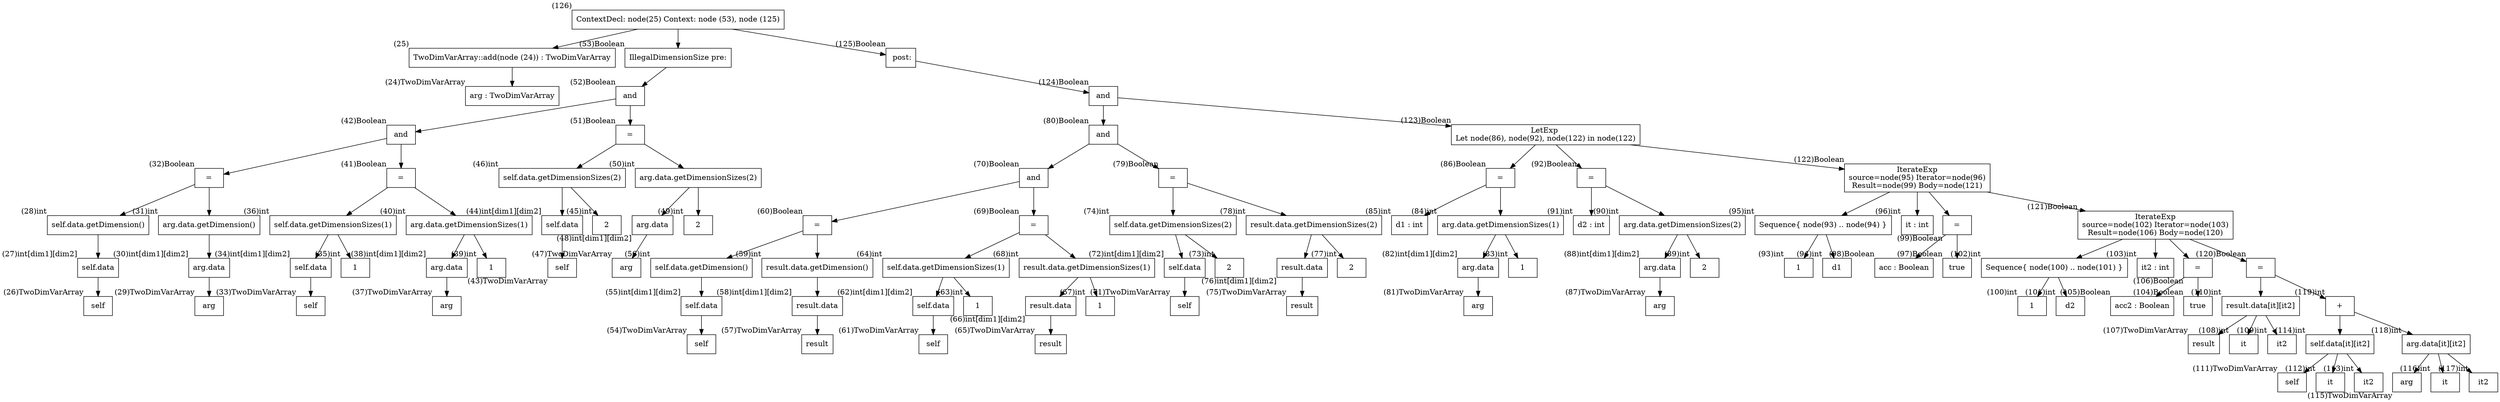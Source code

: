 digraph AST {
  node [shape=box];
  n126 [label="ContextDecl: node(25) Context: node (53), node (125)", xlabel="(126)"];
  n126 -> n25;
  n126 -> n53;
  n126 -> n125;
  n25 [label="TwoDimVarArray::add(node (24)) : TwoDimVarArray", xlabel="(25)"];
  n25 -> n24;
  n53 [label="IllegalDimensionSize pre:", xlabel="(53)Boolean"];
  n53 -> n52;
  n125 [label=" post:", xlabel="(125)Boolean"];
  n125 -> n124;
  n24 [label="arg : TwoDimVarArray", xlabel="(24)TwoDimVarArray"];
  n52 [label="and", xlabel="(52)Boolean"];
  n52 -> n42;
  n52 -> n51;
  n124 [label="and", xlabel="(124)Boolean"];
  n124 -> n80;
  n124 -> n123;
  n42 [label="and", xlabel="(42)Boolean"];
  n42 -> n32;
  n42 -> n41;
  n51 [label="=", xlabel="(51)Boolean"];
  n51 -> n46;
  n51 -> n50;
  n80 [label="and", xlabel="(80)Boolean"];
  n80 -> n70;
  n80 -> n79;
  n123 [label="LetExp 
Let node(86), node(92), node(122) in node(122)", xlabel="(123)Boolean"];
  n123 -> n86;
  n123 -> n92;
  n123 -> n122;
  n32 [label="=", xlabel="(32)Boolean"];
  n32 -> n28;
  n32 -> n31;
  n41 [label="=", xlabel="(41)Boolean"];
  n41 -> n36;
  n41 -> n40;
  n46 [label="self.data.getDimensionSizes(2)", xlabel="(46)int"];
  n46 -> n44;
  n46 -> n45;
  n50 [label="arg.data.getDimensionSizes(2)", xlabel="(50)int"];
  n50 -> n48;
  n50 -> n49;
  n70 [label="and", xlabel="(70)Boolean"];
  n70 -> n60;
  n70 -> n69;
  n79 [label="=", xlabel="(79)Boolean"];
  n79 -> n74;
  n79 -> n78;
  n86 [label="=", xlabel="(86)Boolean"];
  n86 -> n85;
  n86 -> n84;
  n92 [label="=", xlabel="(92)Boolean"];
  n92 -> n91;
  n92 -> n90;
  n122 [label="IterateExp
source=node(95) Iterator=node(96)
Result=node(99) Body=node(121)", xlabel="(122)Boolean"];
  n122 -> n95;
  n122 -> n96;
  n122 -> n99;
  n122 -> n121;
  n28 [label="self.data.getDimension()", xlabel="(28)int"];
  n28 -> n27;
  n31 [label="arg.data.getDimension()", xlabel="(31)int"];
  n31 -> n30;
  n36 [label="self.data.getDimensionSizes(1)", xlabel="(36)int"];
  n36 -> n34;
  n36 -> n35;
  n40 [label="arg.data.getDimensionSizes(1)", xlabel="(40)int"];
  n40 -> n38;
  n40 -> n39;
  n44 [label="self.data", xlabel="(44)int[dim1][dim2]"];
  n44 -> n43;
  n45 [label="2", xlabel="(45)int"];
  n48 [label="arg.data", xlabel="(48)int[dim1][dim2]"];
  n48 -> n47;
  n49 [label="2", xlabel="(49)int"];
  n60 [label="=", xlabel="(60)Boolean"];
  n60 -> n56;
  n60 -> n59;
  n69 [label="=", xlabel="(69)Boolean"];
  n69 -> n64;
  n69 -> n68;
  n74 [label="self.data.getDimensionSizes(2)", xlabel="(74)int"];
  n74 -> n72;
  n74 -> n73;
  n78 [label="result.data.getDimensionSizes(2)", xlabel="(78)int"];
  n78 -> n76;
  n78 -> n77;
  n85 [label="d1 : int", xlabel="(85)int"];
  n84 [label="arg.data.getDimensionSizes(1)", xlabel="(84)int"];
  n84 -> n82;
  n84 -> n83;
  n91 [label="d2 : int", xlabel="(91)int"];
  n90 [label="arg.data.getDimensionSizes(2)", xlabel="(90)int"];
  n90 -> n88;
  n90 -> n89;
  n95 [label="Sequence{ node(93) .. node(94) }", xlabel="(95)int"];
  n95 -> n93;
  n95 -> n94;
  n96 [label="it : int", xlabel="(96)int"];
  n99 [label="=", xlabel="(99)Boolean"];
  n99 -> n98;
  n99 -> n97;
  n121 [label="IterateExp
source=node(102) Iterator=node(103)
Result=node(106) Body=node(120)", xlabel="(121)Boolean"];
  n121 -> n102;
  n121 -> n103;
  n121 -> n106;
  n121 -> n120;
  n27 [label="self.data", xlabel="(27)int[dim1][dim2]"];
  n27 -> n26;
  n30 [label="arg.data", xlabel="(30)int[dim1][dim2]"];
  n30 -> n29;
  n34 [label="self.data", xlabel="(34)int[dim1][dim2]"];
  n34 -> n33;
  n35 [label="1", xlabel="(35)int"];
  n38 [label="arg.data", xlabel="(38)int[dim1][dim2]"];
  n38 -> n37;
  n39 [label="1", xlabel="(39)int"];
  n43 [label="self", xlabel="(43)TwoDimVarArray"];
  n47 [label="arg", xlabel="(47)TwoDimVarArray"];
  n56 [label="self.data.getDimension()", xlabel="(56)int"];
  n56 -> n55;
  n59 [label="result.data.getDimension()", xlabel="(59)int"];
  n59 -> n58;
  n64 [label="self.data.getDimensionSizes(1)", xlabel="(64)int"];
  n64 -> n62;
  n64 -> n63;
  n68 [label="result.data.getDimensionSizes(1)", xlabel="(68)int"];
  n68 -> n66;
  n68 -> n67;
  n72 [label="self.data", xlabel="(72)int[dim1][dim2]"];
  n72 -> n71;
  n73 [label="2", xlabel="(73)int"];
  n76 [label="result.data", xlabel="(76)int[dim1][dim2]"];
  n76 -> n75;
  n77 [label="2", xlabel="(77)int"];
  n82 [label="arg.data", xlabel="(82)int[dim1][dim2]"];
  n82 -> n81;
  n83 [label="1", xlabel="(83)int"];
  n88 [label="arg.data", xlabel="(88)int[dim1][dim2]"];
  n88 -> n87;
  n89 [label="2", xlabel="(89)int"];
  n93 [label="1", xlabel="(93)int"];
  n94 [label="d1", xlabel="(94)int"];
  n98 [label="acc : Boolean", xlabel="(98)Boolean"];
  n97 [label="true", xlabel="(97)Boolean"];
  n102 [label="Sequence{ node(100) .. node(101) }", xlabel="(102)int"];
  n102 -> n100;
  n102 -> n101;
  n103 [label="it2 : int", xlabel="(103)int"];
  n106 [label="=", xlabel="(106)Boolean"];
  n106 -> n105;
  n106 -> n104;
  n120 [label="=", xlabel="(120)Boolean"];
  n120 -> n110;
  n120 -> n119;
  n26 [label="self", xlabel="(26)TwoDimVarArray"];
  n29 [label="arg", xlabel="(29)TwoDimVarArray"];
  n33 [label="self", xlabel="(33)TwoDimVarArray"];
  n37 [label="arg", xlabel="(37)TwoDimVarArray"];
  n55 [label="self.data", xlabel="(55)int[dim1][dim2]"];
  n55 -> n54;
  n58 [label="result.data", xlabel="(58)int[dim1][dim2]"];
  n58 -> n57;
  n62 [label="self.data", xlabel="(62)int[dim1][dim2]"];
  n62 -> n61;
  n63 [label="1", xlabel="(63)int"];
  n66 [label="result.data", xlabel="(66)int[dim1][dim2]"];
  n66 -> n65;
  n67 [label="1", xlabel="(67)int"];
  n71 [label="self", xlabel="(71)TwoDimVarArray"];
  n75 [label="result", xlabel="(75)TwoDimVarArray"];
  n81 [label="arg", xlabel="(81)TwoDimVarArray"];
  n87 [label="arg", xlabel="(87)TwoDimVarArray"];
  n100 [label="1", xlabel="(100)int"];
  n101 [label="d2", xlabel="(101)int"];
  n105 [label="acc2 : Boolean", xlabel="(105)Boolean"];
  n104 [label="true", xlabel="(104)Boolean"];
  n110 [label="result.data[it][it2]", xlabel="(110)int"];
  n110 -> n107;
  n110 -> n108;
  n110 -> n109;
  n119 [label="+", xlabel="(119)int"];
  n119 -> n114;
  n119 -> n118;
  n54 [label="self", xlabel="(54)TwoDimVarArray"];
  n57 [label="result", xlabel="(57)TwoDimVarArray"];
  n61 [label="self", xlabel="(61)TwoDimVarArray"];
  n65 [label="result", xlabel="(65)TwoDimVarArray"];
  n107 [label="result", xlabel="(107)TwoDimVarArray"];
  n108 [label="it", xlabel="(108)int"];
  n109 [label="it2", xlabel="(109)int"];
  n114 [label="self.data[it][it2]", xlabel="(114)int"];
  n114 -> n111;
  n114 -> n112;
  n114 -> n113;
  n118 [label="arg.data[it][it2]", xlabel="(118)int"];
  n118 -> n115;
  n118 -> n116;
  n118 -> n117;
  n111 [label="self", xlabel="(111)TwoDimVarArray"];
  n112 [label="it", xlabel="(112)int"];
  n113 [label="it2", xlabel="(113)int"];
  n115 [label="arg", xlabel="(115)TwoDimVarArray"];
  n116 [label="it", xlabel="(116)int"];
  n117 [label="it2", xlabel="(117)int"];
}
